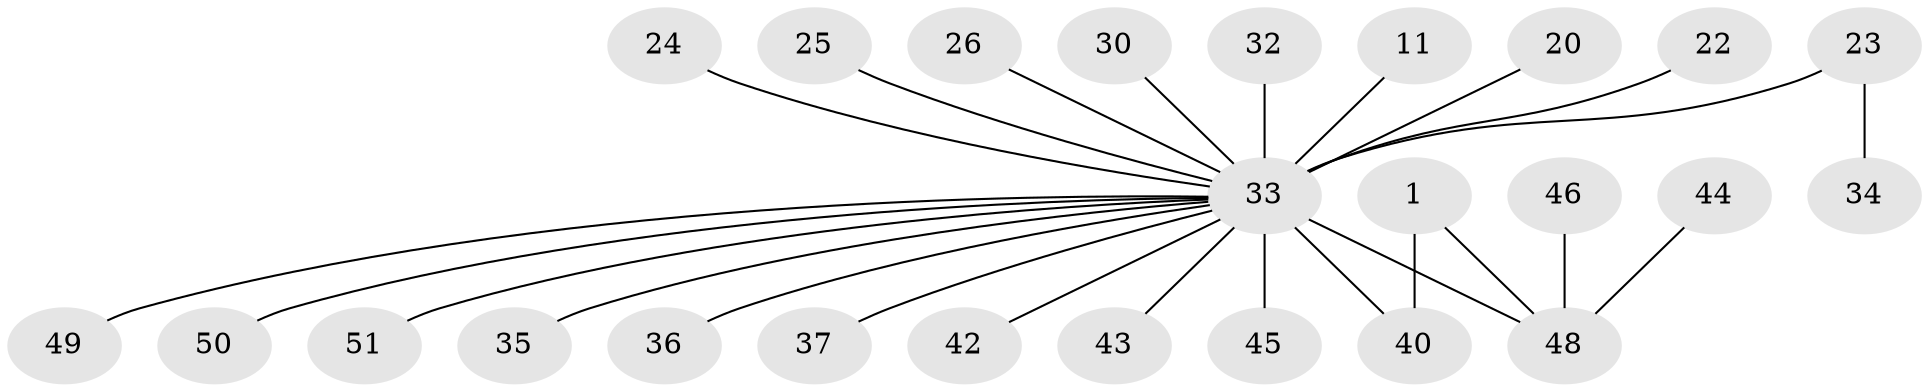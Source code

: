 // original degree distribution, {3: 0.0392156862745098, 5: 0.0392156862745098, 4: 0.0784313725490196, 13: 0.0196078431372549, 7: 0.0392156862745098, 6: 0.0392156862745098, 1: 0.5294117647058824, 2: 0.21568627450980393}
// Generated by graph-tools (version 1.1) at 2025/55/03/09/25 04:55:40]
// undirected, 25 vertices, 25 edges
graph export_dot {
graph [start="1"]
  node [color=gray90,style=filled];
  1;
  11;
  20;
  22;
  23 [super="+13"];
  24;
  25;
  26;
  30;
  32 [super="+27"];
  33 [super="+5+8+28+4"];
  34;
  35;
  36;
  37;
  40 [super="+10"];
  42 [super="+41"];
  43;
  44 [super="+18+21+31"];
  45;
  46;
  48 [super="+3+2"];
  49;
  50 [super="+47"];
  51 [super="+29"];
  1 -- 40 [weight=2];
  1 -- 48;
  11 -- 33;
  20 -- 33;
  22 -- 33;
  23 -- 34;
  23 -- 33 [weight=2];
  24 -- 33;
  25 -- 33;
  26 -- 33;
  30 -- 33;
  32 -- 33;
  33 -- 48 [weight=4];
  33 -- 36;
  33 -- 40 [weight=5];
  33 -- 45;
  33 -- 43;
  33 -- 35;
  33 -- 37;
  33 -- 49;
  33 -- 51;
  33 -- 42;
  33 -- 50;
  44 -- 48;
  46 -- 48;
}
